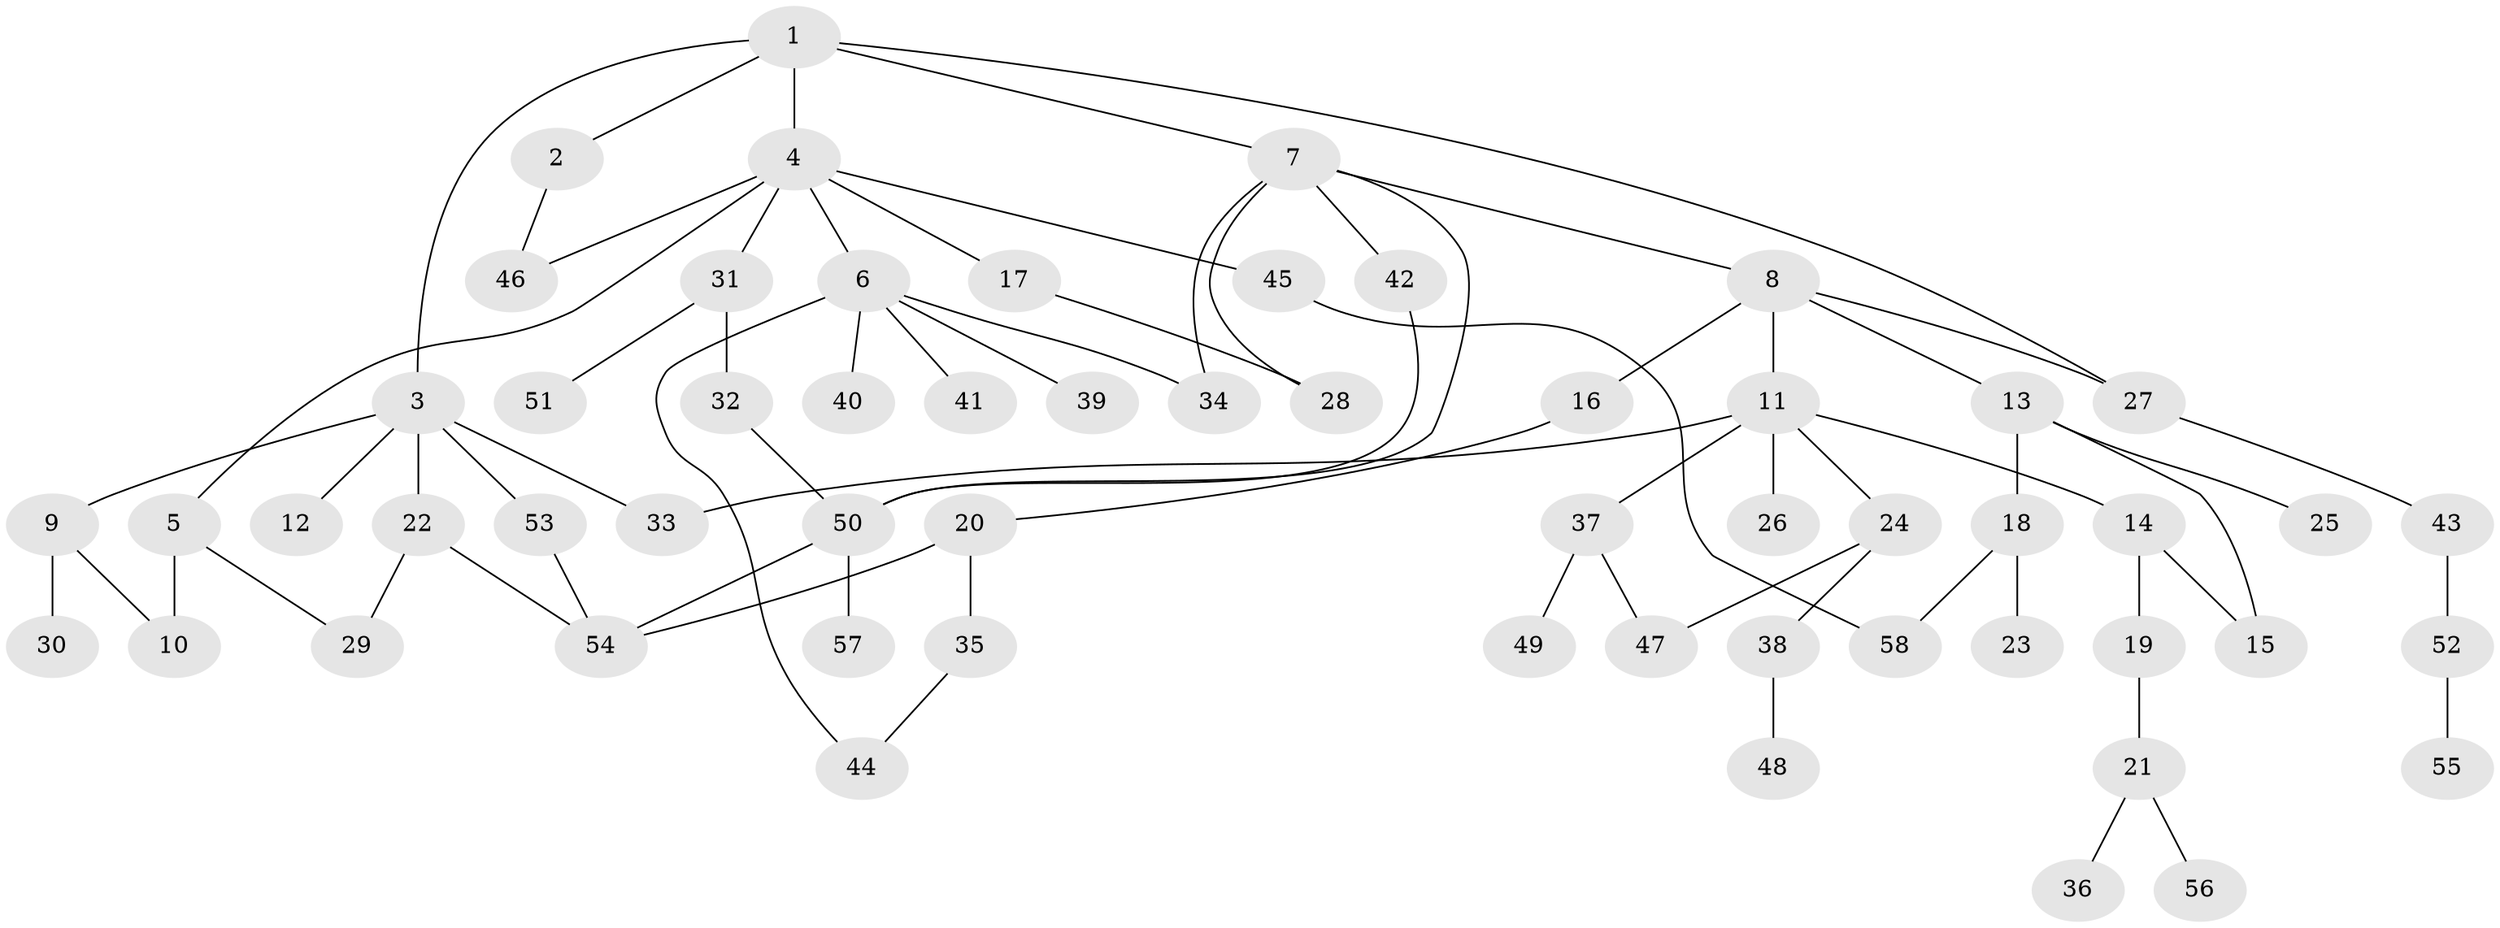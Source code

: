 // coarse degree distribution, {4: 0.05714285714285714, 6: 0.02857142857142857, 5: 0.14285714285714285, 7: 0.02857142857142857, 3: 0.14285714285714285, 2: 0.4, 1: 0.2}
// Generated by graph-tools (version 1.1) at 2025/49/03/04/25 22:49:08]
// undirected, 58 vertices, 73 edges
graph export_dot {
  node [color=gray90,style=filled];
  1;
  2;
  3;
  4;
  5;
  6;
  7;
  8;
  9;
  10;
  11;
  12;
  13;
  14;
  15;
  16;
  17;
  18;
  19;
  20;
  21;
  22;
  23;
  24;
  25;
  26;
  27;
  28;
  29;
  30;
  31;
  32;
  33;
  34;
  35;
  36;
  37;
  38;
  39;
  40;
  41;
  42;
  43;
  44;
  45;
  46;
  47;
  48;
  49;
  50;
  51;
  52;
  53;
  54;
  55;
  56;
  57;
  58;
  1 -- 2;
  1 -- 3;
  1 -- 4;
  1 -- 7;
  1 -- 27;
  2 -- 46;
  3 -- 9;
  3 -- 12;
  3 -- 22;
  3 -- 53;
  3 -- 33;
  4 -- 5;
  4 -- 6;
  4 -- 17;
  4 -- 31;
  4 -- 45;
  4 -- 46;
  5 -- 10;
  5 -- 29;
  6 -- 34;
  6 -- 39;
  6 -- 40;
  6 -- 41;
  6 -- 44;
  7 -- 8;
  7 -- 28;
  7 -- 42;
  7 -- 50;
  7 -- 34;
  8 -- 11;
  8 -- 13;
  8 -- 16;
  8 -- 27;
  9 -- 30;
  9 -- 10;
  11 -- 14;
  11 -- 24;
  11 -- 26;
  11 -- 33;
  11 -- 37;
  13 -- 15;
  13 -- 18;
  13 -- 25;
  14 -- 19;
  14 -- 15;
  16 -- 20;
  17 -- 28;
  18 -- 23;
  18 -- 58;
  19 -- 21;
  20 -- 35;
  20 -- 54;
  21 -- 36;
  21 -- 56;
  22 -- 54;
  22 -- 29;
  24 -- 38;
  24 -- 47;
  27 -- 43;
  31 -- 32;
  31 -- 51;
  32 -- 50;
  35 -- 44;
  37 -- 49;
  37 -- 47;
  38 -- 48;
  42 -- 50;
  43 -- 52;
  45 -- 58;
  50 -- 57;
  50 -- 54;
  52 -- 55;
  53 -- 54;
}
